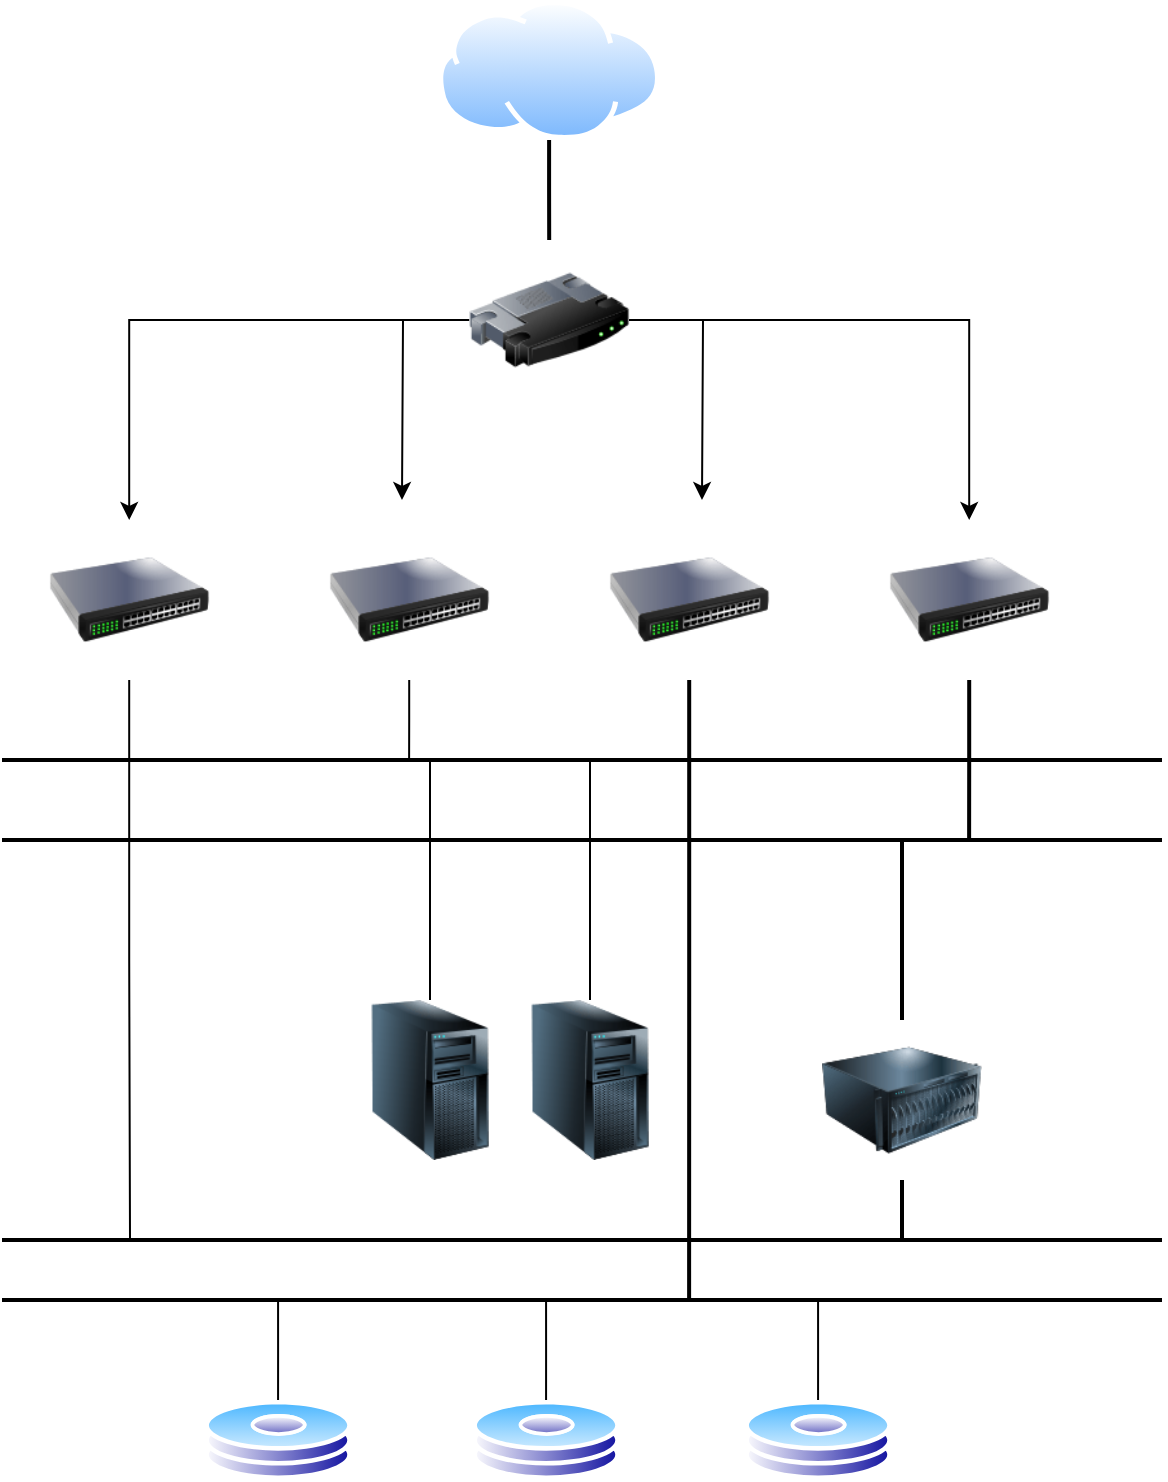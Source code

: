 <mxfile version="18.0.2" type="github"><diagram id="ZyGVFjzkZpo3ubOaVkSP" name="Page-1"><mxGraphModel dx="1422" dy="762" grid="1" gridSize="10" guides="1" tooltips="1" connect="1" arrows="1" fold="1" page="1" pageScale="1" pageWidth="827" pageHeight="1169" math="0" shadow="0"><root><mxCell id="0"/><mxCell id="1" parent="0"/><mxCell id="1UjMIz8TsNSUt9OgKDzO-41" style="edgeStyle=orthogonalEdgeStyle;rounded=0;orthogonalLoop=1;jettySize=auto;html=1;endArrow=none;endFill=0;strokeWidth=2;" parent="1" source="1UjMIz8TsNSUt9OgKDzO-3" target="1UjMIz8TsNSUt9OgKDzO-4" edge="1"><mxGeometry relative="1" as="geometry"/></mxCell><mxCell id="1UjMIz8TsNSUt9OgKDzO-3" value="" style="aspect=fixed;perimeter=ellipsePerimeter;html=1;align=center;shadow=0;dashed=0;spacingTop=3;image;image=img/lib/active_directory/internet_cloud.svg;" parent="1" vertex="1"><mxGeometry x="358" y="90" width="111.11" height="70" as="geometry"/></mxCell><mxCell id="1UjMIz8TsNSUt9OgKDzO-24" style="edgeStyle=orthogonalEdgeStyle;rounded=0;orthogonalLoop=1;jettySize=auto;html=1;" parent="1" source="1UjMIz8TsNSUt9OgKDzO-4" target="1UjMIz8TsNSUt9OgKDzO-5" edge="1"><mxGeometry relative="1" as="geometry"/></mxCell><mxCell id="1UjMIz8TsNSUt9OgKDzO-25" style="edgeStyle=orthogonalEdgeStyle;rounded=0;orthogonalLoop=1;jettySize=auto;html=1;" parent="1" source="1UjMIz8TsNSUt9OgKDzO-4" target="1UjMIz8TsNSUt9OgKDzO-13" edge="1"><mxGeometry relative="1" as="geometry"/></mxCell><mxCell id="1UjMIz8TsNSUt9OgKDzO-26" style="edgeStyle=orthogonalEdgeStyle;rounded=0;orthogonalLoop=1;jettySize=auto;html=1;" parent="1" source="1UjMIz8TsNSUt9OgKDzO-4" edge="1"><mxGeometry relative="1" as="geometry"><mxPoint x="340" y="340" as="targetPoint"/></mxGeometry></mxCell><mxCell id="1UjMIz8TsNSUt9OgKDzO-27" style="edgeStyle=orthogonalEdgeStyle;rounded=0;orthogonalLoop=1;jettySize=auto;html=1;" parent="1" source="1UjMIz8TsNSUt9OgKDzO-4" edge="1"><mxGeometry relative="1" as="geometry"><mxPoint x="490" y="340" as="targetPoint"/></mxGeometry></mxCell><mxCell id="1UjMIz8TsNSUt9OgKDzO-4" value="" style="image;html=1;image=img/lib/clip_art/networking/Router_128x128.png" parent="1" vertex="1"><mxGeometry x="373.56" y="210" width="80" height="80" as="geometry"/></mxCell><mxCell id="1UjMIz8TsNSUt9OgKDzO-36" style="edgeStyle=orthogonalEdgeStyle;rounded=0;orthogonalLoop=1;jettySize=auto;html=1;endArrow=none;endFill=0;" parent="1" source="1UjMIz8TsNSUt9OgKDzO-5" edge="1"><mxGeometry relative="1" as="geometry"><mxPoint x="204" y="710" as="targetPoint"/></mxGeometry></mxCell><mxCell id="1UjMIz8TsNSUt9OgKDzO-5" value="" style="image;html=1;image=img/lib/clip_art/networking/Switch_128x128.png" parent="1" vertex="1"><mxGeometry x="163.56" y="350" width="80" height="80" as="geometry"/></mxCell><mxCell id="1UjMIz8TsNSUt9OgKDzO-37" style="edgeStyle=orthogonalEdgeStyle;rounded=0;orthogonalLoop=1;jettySize=auto;html=1;endArrow=none;endFill=0;" parent="1" source="1UjMIz8TsNSUt9OgKDzO-11" edge="1"><mxGeometry relative="1" as="geometry"><mxPoint x="343.56" y="470" as="targetPoint"/></mxGeometry></mxCell><mxCell id="1UjMIz8TsNSUt9OgKDzO-11" value="" style="image;html=1;image=img/lib/clip_art/networking/Switch_128x128.png" parent="1" vertex="1"><mxGeometry x="303.56" y="350" width="80" height="80" as="geometry"/></mxCell><mxCell id="1UjMIz8TsNSUt9OgKDzO-49" style="edgeStyle=orthogonalEdgeStyle;rounded=0;orthogonalLoop=1;jettySize=auto;html=1;endArrow=none;endFill=0;strokeWidth=2;" parent="1" source="1UjMIz8TsNSUt9OgKDzO-12" edge="1"><mxGeometry relative="1" as="geometry"><mxPoint x="483.56" y="740" as="targetPoint"/></mxGeometry></mxCell><mxCell id="1UjMIz8TsNSUt9OgKDzO-12" value="" style="image;html=1;image=img/lib/clip_art/networking/Switch_128x128.png" parent="1" vertex="1"><mxGeometry x="443.56" y="350" width="80" height="80" as="geometry"/></mxCell><mxCell id="1UjMIz8TsNSUt9OgKDzO-48" style="edgeStyle=orthogonalEdgeStyle;rounded=0;orthogonalLoop=1;jettySize=auto;html=1;endArrow=none;endFill=0;strokeWidth=2;" parent="1" source="1UjMIz8TsNSUt9OgKDzO-13" edge="1"><mxGeometry relative="1" as="geometry"><mxPoint x="623.56" y="510" as="targetPoint"/></mxGeometry></mxCell><mxCell id="1UjMIz8TsNSUt9OgKDzO-13" value="" style="image;html=1;image=img/lib/clip_art/networking/Switch_128x128.png" parent="1" vertex="1"><mxGeometry x="583.56" y="350" width="80" height="80" as="geometry"/></mxCell><mxCell id="1UjMIz8TsNSUt9OgKDzO-31" style="edgeStyle=orthogonalEdgeStyle;rounded=0;orthogonalLoop=1;jettySize=auto;html=1;endArrow=none;endFill=0;" parent="1" source="1UjMIz8TsNSUt9OgKDzO-14" edge="1"><mxGeometry relative="1" as="geometry"><mxPoint x="278.035" y="740" as="targetPoint"/></mxGeometry></mxCell><mxCell id="1UjMIz8TsNSUt9OgKDzO-14" value="" style="aspect=fixed;perimeter=ellipsePerimeter;html=1;align=center;shadow=0;dashed=0;spacingTop=3;image;image=img/lib/active_directory/hard_disk.svg;" parent="1" vertex="1"><mxGeometry x="241" y="790" width="74.07" height="40" as="geometry"/></mxCell><mxCell id="1UjMIz8TsNSUt9OgKDzO-32" style="edgeStyle=orthogonalEdgeStyle;rounded=0;orthogonalLoop=1;jettySize=auto;html=1;endArrow=none;endFill=0;" parent="1" source="1UjMIz8TsNSUt9OgKDzO-16" edge="1"><mxGeometry relative="1" as="geometry"><mxPoint x="412.035" y="740" as="targetPoint"/></mxGeometry></mxCell><mxCell id="1UjMIz8TsNSUt9OgKDzO-16" value="" style="aspect=fixed;perimeter=ellipsePerimeter;html=1;align=center;shadow=0;dashed=0;spacingTop=3;image;image=img/lib/active_directory/hard_disk.svg;" parent="1" vertex="1"><mxGeometry x="375" y="790" width="74.07" height="40" as="geometry"/></mxCell><mxCell id="1UjMIz8TsNSUt9OgKDzO-33" style="edgeStyle=orthogonalEdgeStyle;rounded=0;orthogonalLoop=1;jettySize=auto;html=1;endArrow=none;endFill=0;" parent="1" source="1UjMIz8TsNSUt9OgKDzO-17" edge="1"><mxGeometry relative="1" as="geometry"><mxPoint x="548.035" y="740" as="targetPoint"/></mxGeometry></mxCell><mxCell id="1UjMIz8TsNSUt9OgKDzO-17" value="" style="aspect=fixed;perimeter=ellipsePerimeter;html=1;align=center;shadow=0;dashed=0;spacingTop=3;image;image=img/lib/active_directory/hard_disk.svg;" parent="1" vertex="1"><mxGeometry x="511.0" y="790" width="74.07" height="40" as="geometry"/></mxCell><mxCell id="1UjMIz8TsNSUt9OgKDzO-34" style="edgeStyle=orthogonalEdgeStyle;rounded=0;orthogonalLoop=1;jettySize=auto;html=1;endArrow=none;endFill=0;" parent="1" source="1UjMIz8TsNSUt9OgKDzO-22" edge="1"><mxGeometry relative="1" as="geometry"><mxPoint x="354" y="470" as="targetPoint"/></mxGeometry></mxCell><mxCell id="1UjMIz8TsNSUt9OgKDzO-22" value="" style="image;html=1;image=img/lib/clip_art/computers/Server_Tower_128x128.png" parent="1" vertex="1"><mxGeometry x="314" y="590" width="80" height="80" as="geometry"/></mxCell><mxCell id="1UjMIz8TsNSUt9OgKDzO-35" style="edgeStyle=orthogonalEdgeStyle;rounded=0;orthogonalLoop=1;jettySize=auto;html=1;endArrow=none;endFill=0;" parent="1" source="1UjMIz8TsNSUt9OgKDzO-23" edge="1"><mxGeometry relative="1" as="geometry"><mxPoint x="473.56" y="470" as="targetPoint"/><Array as="points"><mxPoint x="434" y="470"/></Array></mxGeometry></mxCell><mxCell id="1UjMIz8TsNSUt9OgKDzO-23" value="" style="image;html=1;image=img/lib/clip_art/computers/Server_Tower_128x128.png" parent="1" vertex="1"><mxGeometry x="394" y="590" width="80" height="80" as="geometry"/></mxCell><mxCell id="1UjMIz8TsNSUt9OgKDzO-29" value="" style="endArrow=none;html=1;rounded=0;strokeWidth=2;" parent="1" edge="1"><mxGeometry width="50" height="50" relative="1" as="geometry"><mxPoint x="140" y="470" as="sourcePoint"/><mxPoint x="720" y="470" as="targetPoint"/></mxGeometry></mxCell><mxCell id="1UjMIz8TsNSUt9OgKDzO-30" value="" style="endArrow=none;html=1;rounded=0;strokeWidth=2;" parent="1" edge="1"><mxGeometry width="50" height="50" relative="1" as="geometry"><mxPoint x="140" y="740" as="sourcePoint"/><mxPoint x="720" y="740" as="targetPoint"/></mxGeometry></mxCell><mxCell id="1UjMIz8TsNSUt9OgKDzO-38" value="" style="endArrow=none;html=1;rounded=0;strokeWidth=2;" parent="1" edge="1"><mxGeometry width="50" height="50" relative="1" as="geometry"><mxPoint x="140" y="470" as="sourcePoint"/><mxPoint x="720" y="470" as="targetPoint"/></mxGeometry></mxCell><mxCell id="1UjMIz8TsNSUt9OgKDzO-39" value="" style="endArrow=none;html=1;rounded=0;strokeWidth=2;" parent="1" edge="1"><mxGeometry width="50" height="50" relative="1" as="geometry"><mxPoint x="140" y="710" as="sourcePoint"/><mxPoint x="720" y="710" as="targetPoint"/></mxGeometry></mxCell><mxCell id="1UjMIz8TsNSUt9OgKDzO-45" style="edgeStyle=orthogonalEdgeStyle;rounded=0;orthogonalLoop=1;jettySize=auto;html=1;endArrow=none;endFill=0;strokeWidth=2;" parent="1" source="1UjMIz8TsNSUt9OgKDzO-43" edge="1"><mxGeometry relative="1" as="geometry"><mxPoint x="590" y="510" as="targetPoint"/></mxGeometry></mxCell><mxCell id="1UjMIz8TsNSUt9OgKDzO-47" style="edgeStyle=orthogonalEdgeStyle;rounded=0;orthogonalLoop=1;jettySize=auto;html=1;endArrow=none;endFill=0;strokeWidth=2;" parent="1" source="1UjMIz8TsNSUt9OgKDzO-43" edge="1"><mxGeometry relative="1" as="geometry"><mxPoint x="590" y="710" as="targetPoint"/></mxGeometry></mxCell><mxCell id="1UjMIz8TsNSUt9OgKDzO-43" value="" style="image;html=1;image=img/lib/clip_art/computers/Server_128x128.png" parent="1" vertex="1"><mxGeometry x="550" y="600" width="80" height="80" as="geometry"/></mxCell><mxCell id="1UjMIz8TsNSUt9OgKDzO-44" value="" style="endArrow=none;html=1;rounded=0;strokeWidth=2;" parent="1" edge="1"><mxGeometry width="50" height="50" relative="1" as="geometry"><mxPoint x="140" y="510" as="sourcePoint"/><mxPoint x="720" y="510" as="targetPoint"/></mxGeometry></mxCell></root></mxGraphModel></diagram></mxfile>